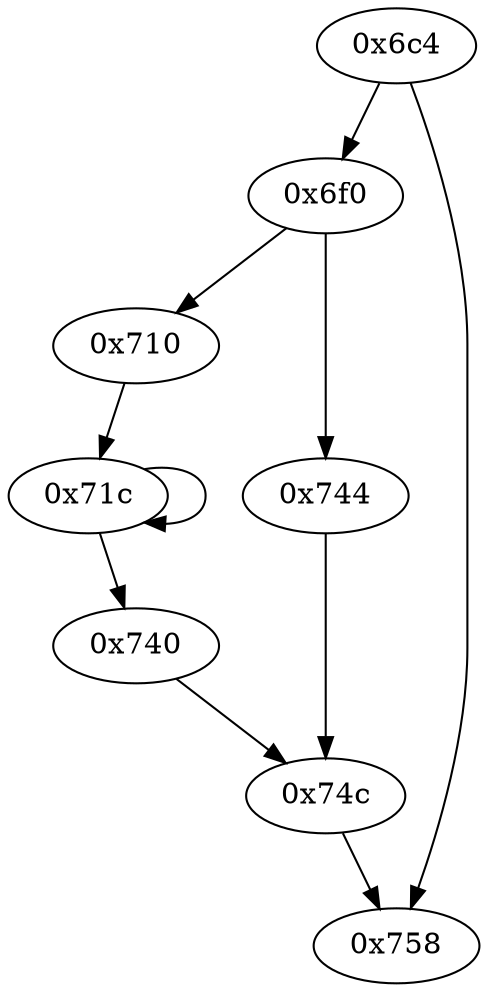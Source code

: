 digraph "" {
	"0x710"	 [opcode="[u'mov', u'mov', u'mov']"];
	"0x71c"	 [opcode="[u'add', u'umull', u'asr', u'cmp', u'mla', u'mov', u'mla', u'mov', u'b']"];
	"0x710" -> "0x71c";
	"0x6c4"	 [opcode="[u'push', u'add', u'sub', u'mov', u'ldr', u'mov', u'cmp', u'ldr', u'ldr', u'str', u'b']"];
	"0x6f0"	 [opcode="[u'mov', u'bl', u'bl', u'ldr', u'mov', u'ldrb', u'cmp', u'b']"];
	"0x6c4" -> "0x6f0";
	"0x758"	 [opcode="[u'ldr', u'ldr', u'ldr', u'ldr', u'sub', u'mov', u'sub', u'pop']"];
	"0x6c4" -> "0x758";
	"0x74c"	 [opcode="[u'ldr', u'add', u'bl']"];
	"0x74c" -> "0x758";
	"0x6f0" -> "0x710";
	"0x744"	 [opcode="[u'mov', u'mov']"];
	"0x6f0" -> "0x744";
	"0x71c" -> "0x71c";
	"0x740"	 [opcode="[u'b']"];
	"0x71c" -> "0x740";
	"0x744" -> "0x74c";
	"0x740" -> "0x74c";
}
